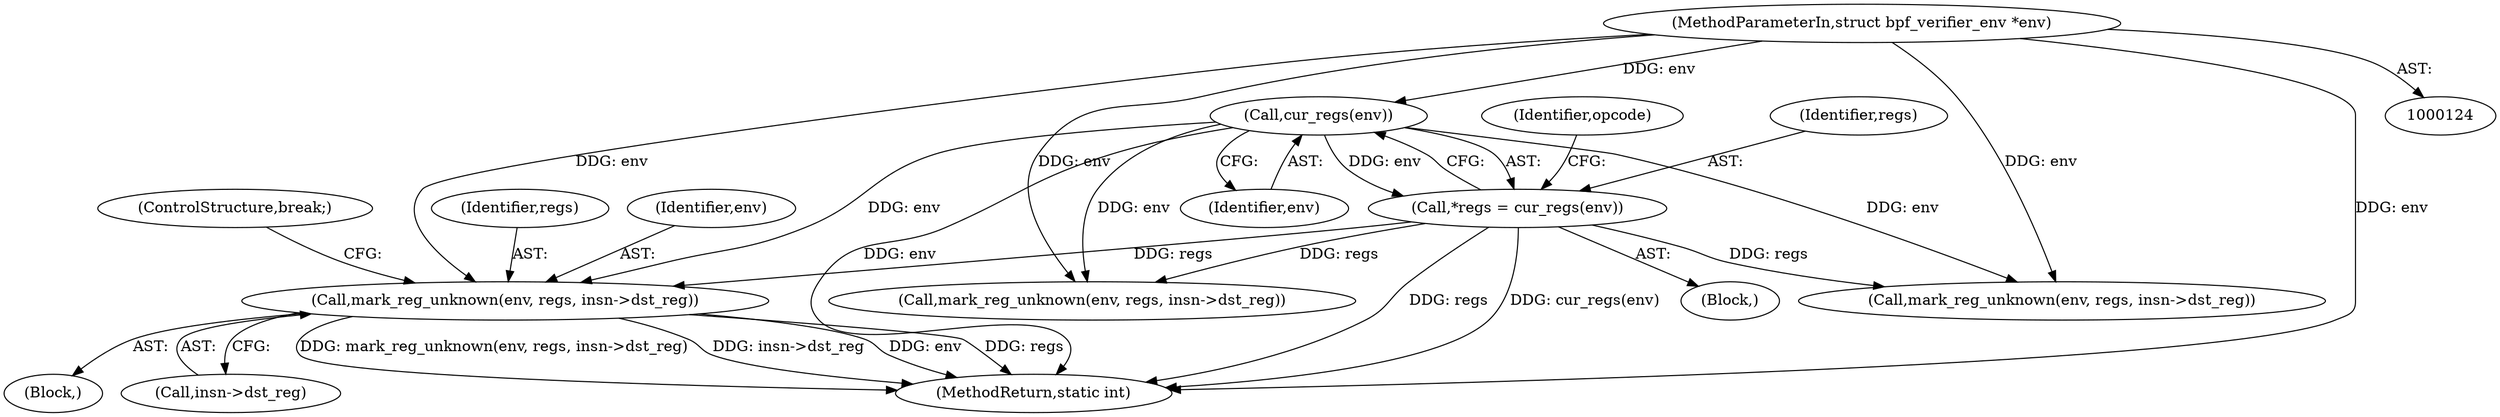 digraph "0_linux_4374f256ce8182019353c0c639bb8d0695b4c941@pointer" {
"1000638" [label="(Call,mark_reg_unknown(env, regs, insn->dst_reg))"];
"1000133" [label="(Call,cur_regs(env))"];
"1000125" [label="(MethodParameterIn,struct bpf_verifier_env *env)"];
"1000131" [label="(Call,*regs = cur_regs(env))"];
"1000637" [label="(Block,)"];
"1000639" [label="(Identifier,env)"];
"1000134" [label="(Identifier,env)"];
"1000756" [label="(Call,mark_reg_unknown(env, regs, insn->dst_reg))"];
"1000131" [label="(Call,*regs = cur_regs(env))"];
"1000641" [label="(Call,insn->dst_reg)"];
"1000133" [label="(Call,cur_regs(env))"];
"1000129" [label="(Block,)"];
"1000638" [label="(Call,mark_reg_unknown(env, regs, insn->dst_reg))"];
"1000125" [label="(MethodParameterIn,struct bpf_verifier_env *env)"];
"1000644" [label="(ControlStructure,break;)"];
"1000137" [label="(Identifier,opcode)"];
"1000640" [label="(Identifier,regs)"];
"1000769" [label="(MethodReturn,static int)"];
"1000706" [label="(Call,mark_reg_unknown(env, regs, insn->dst_reg))"];
"1000132" [label="(Identifier,regs)"];
"1000638" -> "1000637"  [label="AST: "];
"1000638" -> "1000641"  [label="CFG: "];
"1000639" -> "1000638"  [label="AST: "];
"1000640" -> "1000638"  [label="AST: "];
"1000641" -> "1000638"  [label="AST: "];
"1000644" -> "1000638"  [label="CFG: "];
"1000638" -> "1000769"  [label="DDG: mark_reg_unknown(env, regs, insn->dst_reg)"];
"1000638" -> "1000769"  [label="DDG: insn->dst_reg"];
"1000638" -> "1000769"  [label="DDG: env"];
"1000638" -> "1000769"  [label="DDG: regs"];
"1000133" -> "1000638"  [label="DDG: env"];
"1000125" -> "1000638"  [label="DDG: env"];
"1000131" -> "1000638"  [label="DDG: regs"];
"1000133" -> "1000131"  [label="AST: "];
"1000133" -> "1000134"  [label="CFG: "];
"1000134" -> "1000133"  [label="AST: "];
"1000131" -> "1000133"  [label="CFG: "];
"1000133" -> "1000769"  [label="DDG: env"];
"1000133" -> "1000131"  [label="DDG: env"];
"1000125" -> "1000133"  [label="DDG: env"];
"1000133" -> "1000706"  [label="DDG: env"];
"1000133" -> "1000756"  [label="DDG: env"];
"1000125" -> "1000124"  [label="AST: "];
"1000125" -> "1000769"  [label="DDG: env"];
"1000125" -> "1000706"  [label="DDG: env"];
"1000125" -> "1000756"  [label="DDG: env"];
"1000131" -> "1000129"  [label="AST: "];
"1000132" -> "1000131"  [label="AST: "];
"1000137" -> "1000131"  [label="CFG: "];
"1000131" -> "1000769"  [label="DDG: regs"];
"1000131" -> "1000769"  [label="DDG: cur_regs(env)"];
"1000131" -> "1000706"  [label="DDG: regs"];
"1000131" -> "1000756"  [label="DDG: regs"];
}
